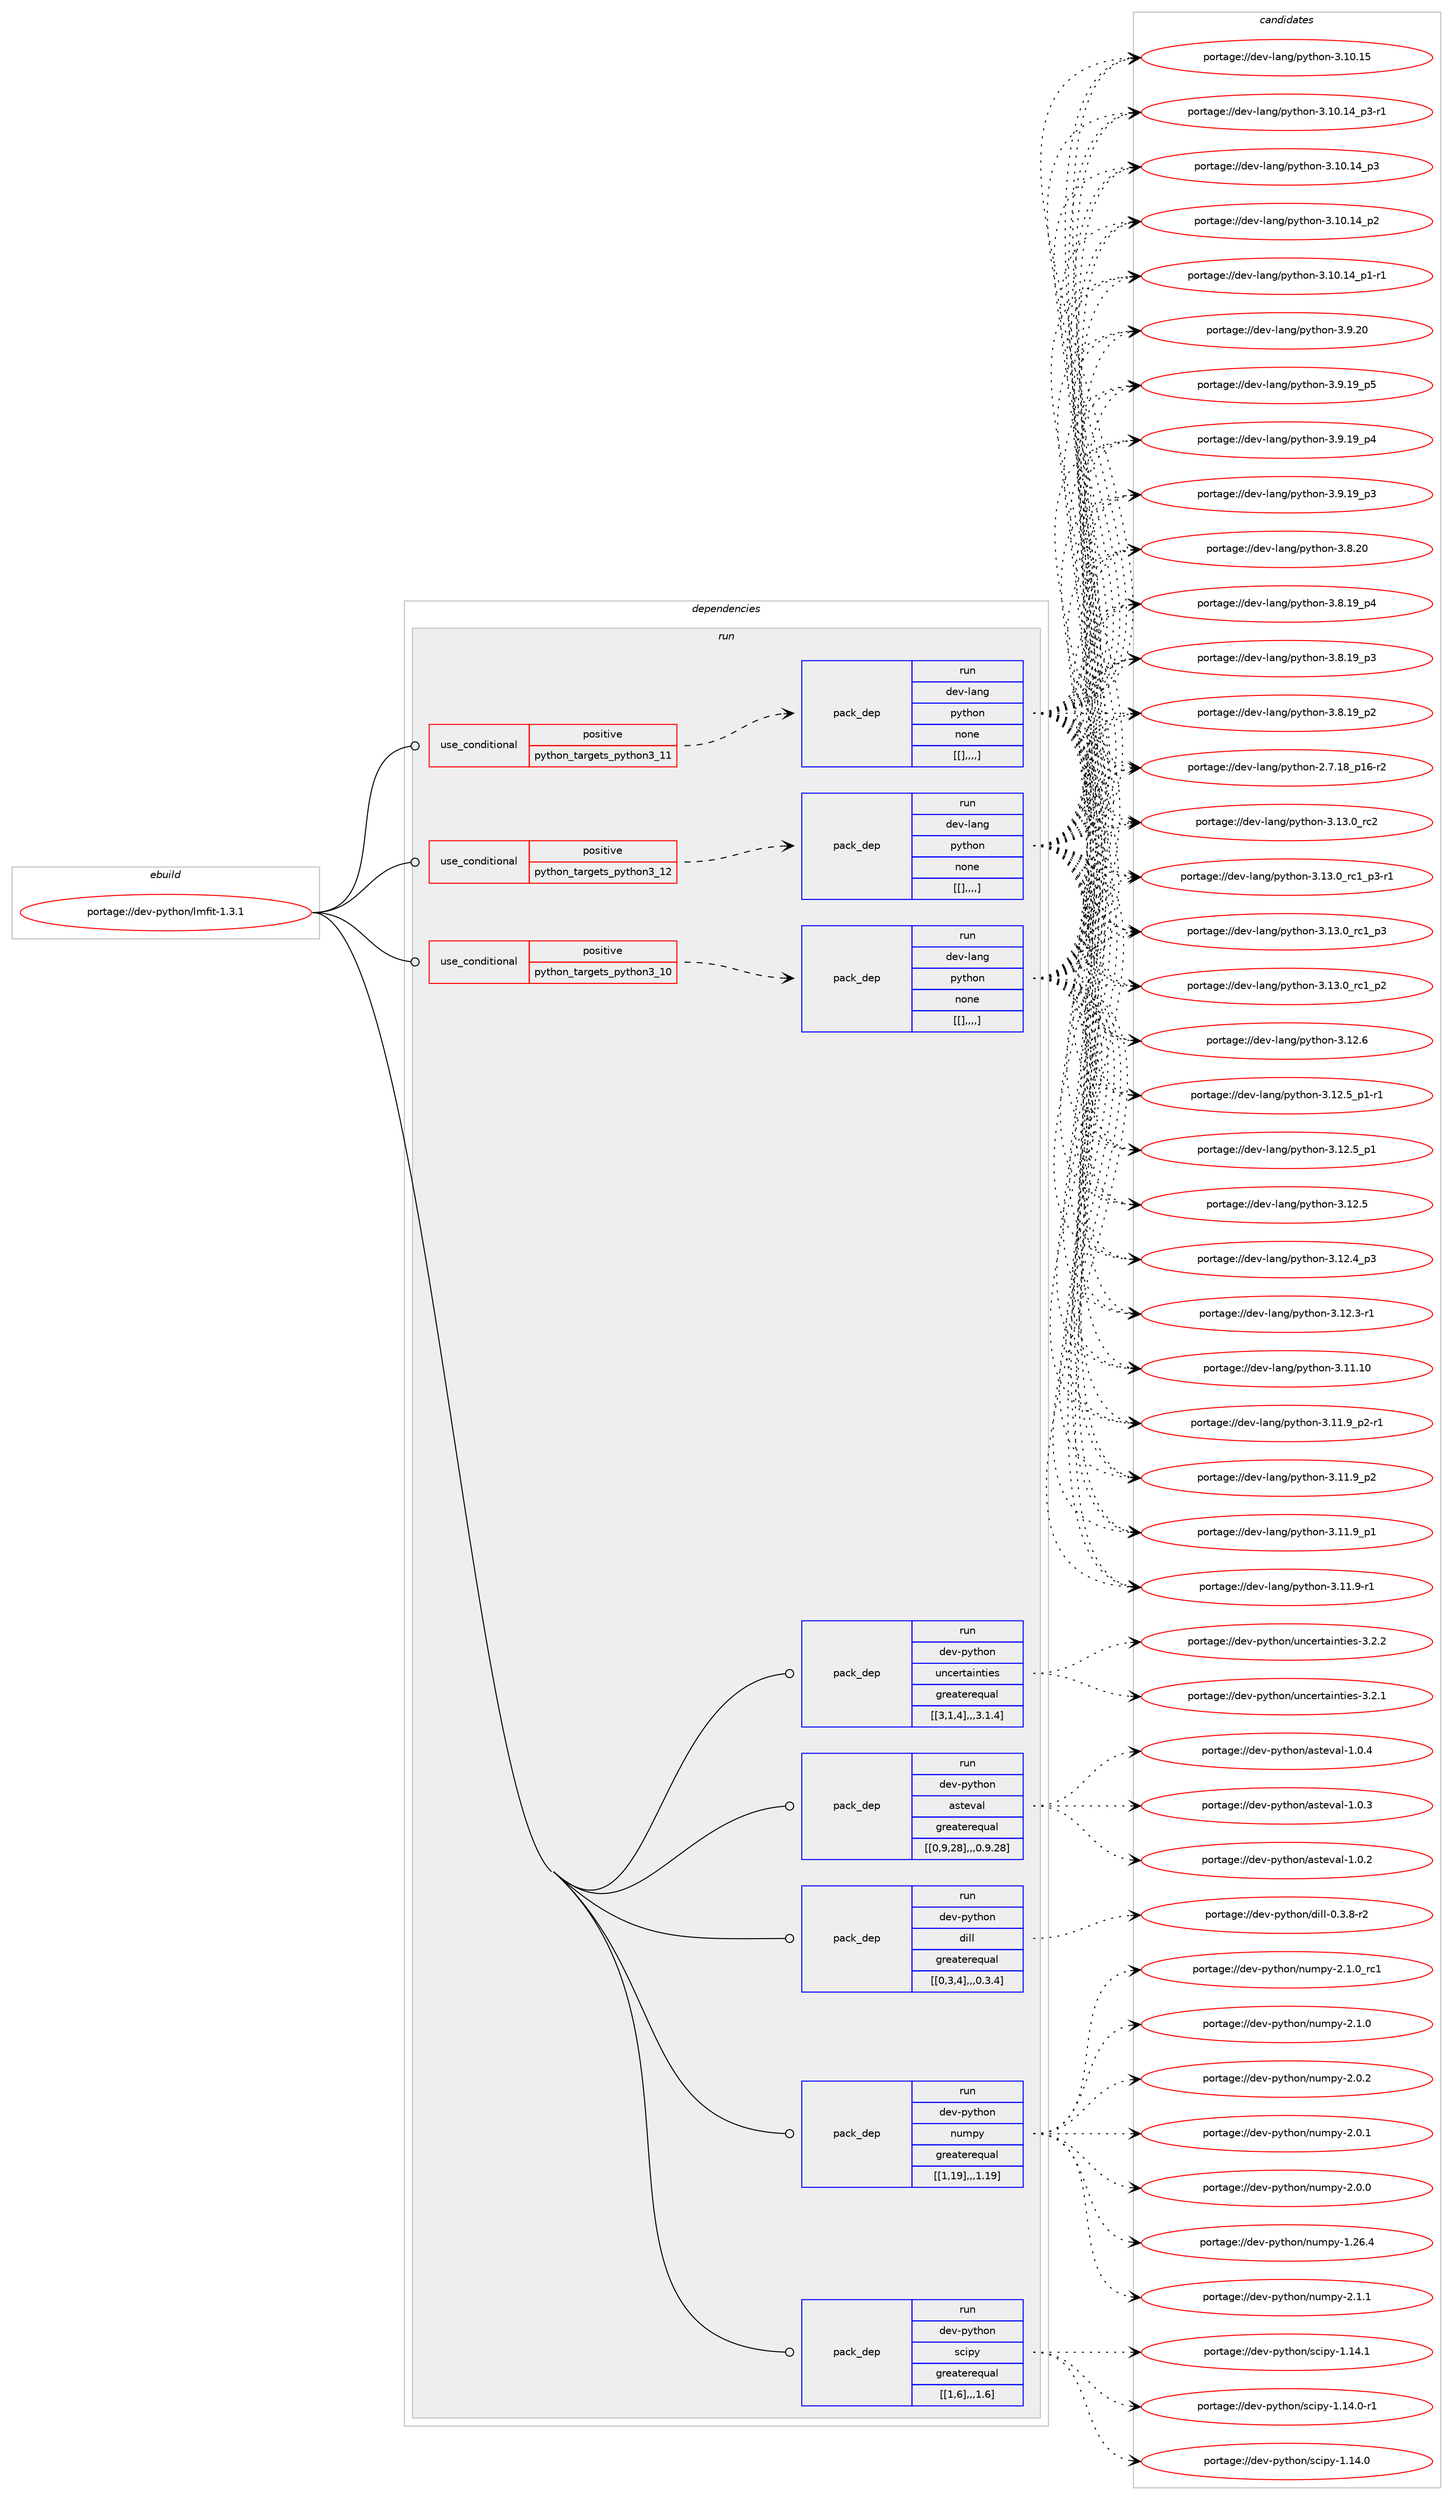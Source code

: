 digraph prolog {

# *************
# Graph options
# *************

newrank=true;
concentrate=true;
compound=true;
graph [rankdir=LR,fontname=Helvetica,fontsize=10,ranksep=1.5];#, ranksep=2.5, nodesep=0.2];
edge  [arrowhead=vee];
node  [fontname=Helvetica,fontsize=10];

# **********
# The ebuild
# **********

subgraph cluster_leftcol {
color=gray;
label=<<i>ebuild</i>>;
id [label="portage://dev-python/lmfit-1.3.1", color=red, width=4, href="../dev-python/lmfit-1.3.1.svg"];
}

# ****************
# The dependencies
# ****************

subgraph cluster_midcol {
color=gray;
label=<<i>dependencies</i>>;
subgraph cluster_compile {
fillcolor="#eeeeee";
style=filled;
label=<<i>compile</i>>;
}
subgraph cluster_compileandrun {
fillcolor="#eeeeee";
style=filled;
label=<<i>compile and run</i>>;
}
subgraph cluster_run {
fillcolor="#eeeeee";
style=filled;
label=<<i>run</i>>;
subgraph cond35067 {
dependency151348 [label=<<TABLE BORDER="0" CELLBORDER="1" CELLSPACING="0" CELLPADDING="4"><TR><TD ROWSPAN="3" CELLPADDING="10">use_conditional</TD></TR><TR><TD>positive</TD></TR><TR><TD>python_targets_python3_10</TD></TR></TABLE>>, shape=none, color=red];
subgraph pack115063 {
dependency151349 [label=<<TABLE BORDER="0" CELLBORDER="1" CELLSPACING="0" CELLPADDING="4" WIDTH="220"><TR><TD ROWSPAN="6" CELLPADDING="30">pack_dep</TD></TR><TR><TD WIDTH="110">run</TD></TR><TR><TD>dev-lang</TD></TR><TR><TD>python</TD></TR><TR><TD>none</TD></TR><TR><TD>[[],,,,]</TD></TR></TABLE>>, shape=none, color=blue];
}
dependency151348:e -> dependency151349:w [weight=20,style="dashed",arrowhead="vee"];
}
id:e -> dependency151348:w [weight=20,style="solid",arrowhead="odot"];
subgraph cond35068 {
dependency151350 [label=<<TABLE BORDER="0" CELLBORDER="1" CELLSPACING="0" CELLPADDING="4"><TR><TD ROWSPAN="3" CELLPADDING="10">use_conditional</TD></TR><TR><TD>positive</TD></TR><TR><TD>python_targets_python3_11</TD></TR></TABLE>>, shape=none, color=red];
subgraph pack115064 {
dependency151351 [label=<<TABLE BORDER="0" CELLBORDER="1" CELLSPACING="0" CELLPADDING="4" WIDTH="220"><TR><TD ROWSPAN="6" CELLPADDING="30">pack_dep</TD></TR><TR><TD WIDTH="110">run</TD></TR><TR><TD>dev-lang</TD></TR><TR><TD>python</TD></TR><TR><TD>none</TD></TR><TR><TD>[[],,,,]</TD></TR></TABLE>>, shape=none, color=blue];
}
dependency151350:e -> dependency151351:w [weight=20,style="dashed",arrowhead="vee"];
}
id:e -> dependency151350:w [weight=20,style="solid",arrowhead="odot"];
subgraph cond35069 {
dependency151352 [label=<<TABLE BORDER="0" CELLBORDER="1" CELLSPACING="0" CELLPADDING="4"><TR><TD ROWSPAN="3" CELLPADDING="10">use_conditional</TD></TR><TR><TD>positive</TD></TR><TR><TD>python_targets_python3_12</TD></TR></TABLE>>, shape=none, color=red];
subgraph pack115065 {
dependency151353 [label=<<TABLE BORDER="0" CELLBORDER="1" CELLSPACING="0" CELLPADDING="4" WIDTH="220"><TR><TD ROWSPAN="6" CELLPADDING="30">pack_dep</TD></TR><TR><TD WIDTH="110">run</TD></TR><TR><TD>dev-lang</TD></TR><TR><TD>python</TD></TR><TR><TD>none</TD></TR><TR><TD>[[],,,,]</TD></TR></TABLE>>, shape=none, color=blue];
}
dependency151352:e -> dependency151353:w [weight=20,style="dashed",arrowhead="vee"];
}
id:e -> dependency151352:w [weight=20,style="solid",arrowhead="odot"];
subgraph pack115066 {
dependency151354 [label=<<TABLE BORDER="0" CELLBORDER="1" CELLSPACING="0" CELLPADDING="4" WIDTH="220"><TR><TD ROWSPAN="6" CELLPADDING="30">pack_dep</TD></TR><TR><TD WIDTH="110">run</TD></TR><TR><TD>dev-python</TD></TR><TR><TD>asteval</TD></TR><TR><TD>greaterequal</TD></TR><TR><TD>[[0,9,28],,,0.9.28]</TD></TR></TABLE>>, shape=none, color=blue];
}
id:e -> dependency151354:w [weight=20,style="solid",arrowhead="odot"];
subgraph pack115067 {
dependency151355 [label=<<TABLE BORDER="0" CELLBORDER="1" CELLSPACING="0" CELLPADDING="4" WIDTH="220"><TR><TD ROWSPAN="6" CELLPADDING="30">pack_dep</TD></TR><TR><TD WIDTH="110">run</TD></TR><TR><TD>dev-python</TD></TR><TR><TD>dill</TD></TR><TR><TD>greaterequal</TD></TR><TR><TD>[[0,3,4],,,0.3.4]</TD></TR></TABLE>>, shape=none, color=blue];
}
id:e -> dependency151355:w [weight=20,style="solid",arrowhead="odot"];
subgraph pack115068 {
dependency151356 [label=<<TABLE BORDER="0" CELLBORDER="1" CELLSPACING="0" CELLPADDING="4" WIDTH="220"><TR><TD ROWSPAN="6" CELLPADDING="30">pack_dep</TD></TR><TR><TD WIDTH="110">run</TD></TR><TR><TD>dev-python</TD></TR><TR><TD>numpy</TD></TR><TR><TD>greaterequal</TD></TR><TR><TD>[[1,19],,,1.19]</TD></TR></TABLE>>, shape=none, color=blue];
}
id:e -> dependency151356:w [weight=20,style="solid",arrowhead="odot"];
subgraph pack115069 {
dependency151357 [label=<<TABLE BORDER="0" CELLBORDER="1" CELLSPACING="0" CELLPADDING="4" WIDTH="220"><TR><TD ROWSPAN="6" CELLPADDING="30">pack_dep</TD></TR><TR><TD WIDTH="110">run</TD></TR><TR><TD>dev-python</TD></TR><TR><TD>scipy</TD></TR><TR><TD>greaterequal</TD></TR><TR><TD>[[1,6],,,1.6]</TD></TR></TABLE>>, shape=none, color=blue];
}
id:e -> dependency151357:w [weight=20,style="solid",arrowhead="odot"];
subgraph pack115070 {
dependency151358 [label=<<TABLE BORDER="0" CELLBORDER="1" CELLSPACING="0" CELLPADDING="4" WIDTH="220"><TR><TD ROWSPAN="6" CELLPADDING="30">pack_dep</TD></TR><TR><TD WIDTH="110">run</TD></TR><TR><TD>dev-python</TD></TR><TR><TD>uncertainties</TD></TR><TR><TD>greaterequal</TD></TR><TR><TD>[[3,1,4],,,3.1.4]</TD></TR></TABLE>>, shape=none, color=blue];
}
id:e -> dependency151358:w [weight=20,style="solid",arrowhead="odot"];
}
}

# **************
# The candidates
# **************

subgraph cluster_choices {
rank=same;
color=gray;
label=<<i>candidates</i>>;

subgraph choice115063 {
color=black;
nodesep=1;
choice10010111845108971101034711212111610411111045514649514648951149950 [label="portage://dev-lang/python-3.13.0_rc2", color=red, width=4,href="../dev-lang/python-3.13.0_rc2.svg"];
choice1001011184510897110103471121211161041111104551464951464895114994995112514511449 [label="portage://dev-lang/python-3.13.0_rc1_p3-r1", color=red, width=4,href="../dev-lang/python-3.13.0_rc1_p3-r1.svg"];
choice100101118451089711010347112121116104111110455146495146489511499499511251 [label="portage://dev-lang/python-3.13.0_rc1_p3", color=red, width=4,href="../dev-lang/python-3.13.0_rc1_p3.svg"];
choice100101118451089711010347112121116104111110455146495146489511499499511250 [label="portage://dev-lang/python-3.13.0_rc1_p2", color=red, width=4,href="../dev-lang/python-3.13.0_rc1_p2.svg"];
choice10010111845108971101034711212111610411111045514649504654 [label="portage://dev-lang/python-3.12.6", color=red, width=4,href="../dev-lang/python-3.12.6.svg"];
choice1001011184510897110103471121211161041111104551464950465395112494511449 [label="portage://dev-lang/python-3.12.5_p1-r1", color=red, width=4,href="../dev-lang/python-3.12.5_p1-r1.svg"];
choice100101118451089711010347112121116104111110455146495046539511249 [label="portage://dev-lang/python-3.12.5_p1", color=red, width=4,href="../dev-lang/python-3.12.5_p1.svg"];
choice10010111845108971101034711212111610411111045514649504653 [label="portage://dev-lang/python-3.12.5", color=red, width=4,href="../dev-lang/python-3.12.5.svg"];
choice100101118451089711010347112121116104111110455146495046529511251 [label="portage://dev-lang/python-3.12.4_p3", color=red, width=4,href="../dev-lang/python-3.12.4_p3.svg"];
choice100101118451089711010347112121116104111110455146495046514511449 [label="portage://dev-lang/python-3.12.3-r1", color=red, width=4,href="../dev-lang/python-3.12.3-r1.svg"];
choice1001011184510897110103471121211161041111104551464949464948 [label="portage://dev-lang/python-3.11.10", color=red, width=4,href="../dev-lang/python-3.11.10.svg"];
choice1001011184510897110103471121211161041111104551464949465795112504511449 [label="portage://dev-lang/python-3.11.9_p2-r1", color=red, width=4,href="../dev-lang/python-3.11.9_p2-r1.svg"];
choice100101118451089711010347112121116104111110455146494946579511250 [label="portage://dev-lang/python-3.11.9_p2", color=red, width=4,href="../dev-lang/python-3.11.9_p2.svg"];
choice100101118451089711010347112121116104111110455146494946579511249 [label="portage://dev-lang/python-3.11.9_p1", color=red, width=4,href="../dev-lang/python-3.11.9_p1.svg"];
choice100101118451089711010347112121116104111110455146494946574511449 [label="portage://dev-lang/python-3.11.9-r1", color=red, width=4,href="../dev-lang/python-3.11.9-r1.svg"];
choice1001011184510897110103471121211161041111104551464948464953 [label="portage://dev-lang/python-3.10.15", color=red, width=4,href="../dev-lang/python-3.10.15.svg"];
choice100101118451089711010347112121116104111110455146494846495295112514511449 [label="portage://dev-lang/python-3.10.14_p3-r1", color=red, width=4,href="../dev-lang/python-3.10.14_p3-r1.svg"];
choice10010111845108971101034711212111610411111045514649484649529511251 [label="portage://dev-lang/python-3.10.14_p3", color=red, width=4,href="../dev-lang/python-3.10.14_p3.svg"];
choice10010111845108971101034711212111610411111045514649484649529511250 [label="portage://dev-lang/python-3.10.14_p2", color=red, width=4,href="../dev-lang/python-3.10.14_p2.svg"];
choice100101118451089711010347112121116104111110455146494846495295112494511449 [label="portage://dev-lang/python-3.10.14_p1-r1", color=red, width=4,href="../dev-lang/python-3.10.14_p1-r1.svg"];
choice10010111845108971101034711212111610411111045514657465048 [label="portage://dev-lang/python-3.9.20", color=red, width=4,href="../dev-lang/python-3.9.20.svg"];
choice100101118451089711010347112121116104111110455146574649579511253 [label="portage://dev-lang/python-3.9.19_p5", color=red, width=4,href="../dev-lang/python-3.9.19_p5.svg"];
choice100101118451089711010347112121116104111110455146574649579511252 [label="portage://dev-lang/python-3.9.19_p4", color=red, width=4,href="../dev-lang/python-3.9.19_p4.svg"];
choice100101118451089711010347112121116104111110455146574649579511251 [label="portage://dev-lang/python-3.9.19_p3", color=red, width=4,href="../dev-lang/python-3.9.19_p3.svg"];
choice10010111845108971101034711212111610411111045514656465048 [label="portage://dev-lang/python-3.8.20", color=red, width=4,href="../dev-lang/python-3.8.20.svg"];
choice100101118451089711010347112121116104111110455146564649579511252 [label="portage://dev-lang/python-3.8.19_p4", color=red, width=4,href="../dev-lang/python-3.8.19_p4.svg"];
choice100101118451089711010347112121116104111110455146564649579511251 [label="portage://dev-lang/python-3.8.19_p3", color=red, width=4,href="../dev-lang/python-3.8.19_p3.svg"];
choice100101118451089711010347112121116104111110455146564649579511250 [label="portage://dev-lang/python-3.8.19_p2", color=red, width=4,href="../dev-lang/python-3.8.19_p2.svg"];
choice100101118451089711010347112121116104111110455046554649569511249544511450 [label="portage://dev-lang/python-2.7.18_p16-r2", color=red, width=4,href="../dev-lang/python-2.7.18_p16-r2.svg"];
dependency151349:e -> choice10010111845108971101034711212111610411111045514649514648951149950:w [style=dotted,weight="100"];
dependency151349:e -> choice1001011184510897110103471121211161041111104551464951464895114994995112514511449:w [style=dotted,weight="100"];
dependency151349:e -> choice100101118451089711010347112121116104111110455146495146489511499499511251:w [style=dotted,weight="100"];
dependency151349:e -> choice100101118451089711010347112121116104111110455146495146489511499499511250:w [style=dotted,weight="100"];
dependency151349:e -> choice10010111845108971101034711212111610411111045514649504654:w [style=dotted,weight="100"];
dependency151349:e -> choice1001011184510897110103471121211161041111104551464950465395112494511449:w [style=dotted,weight="100"];
dependency151349:e -> choice100101118451089711010347112121116104111110455146495046539511249:w [style=dotted,weight="100"];
dependency151349:e -> choice10010111845108971101034711212111610411111045514649504653:w [style=dotted,weight="100"];
dependency151349:e -> choice100101118451089711010347112121116104111110455146495046529511251:w [style=dotted,weight="100"];
dependency151349:e -> choice100101118451089711010347112121116104111110455146495046514511449:w [style=dotted,weight="100"];
dependency151349:e -> choice1001011184510897110103471121211161041111104551464949464948:w [style=dotted,weight="100"];
dependency151349:e -> choice1001011184510897110103471121211161041111104551464949465795112504511449:w [style=dotted,weight="100"];
dependency151349:e -> choice100101118451089711010347112121116104111110455146494946579511250:w [style=dotted,weight="100"];
dependency151349:e -> choice100101118451089711010347112121116104111110455146494946579511249:w [style=dotted,weight="100"];
dependency151349:e -> choice100101118451089711010347112121116104111110455146494946574511449:w [style=dotted,weight="100"];
dependency151349:e -> choice1001011184510897110103471121211161041111104551464948464953:w [style=dotted,weight="100"];
dependency151349:e -> choice100101118451089711010347112121116104111110455146494846495295112514511449:w [style=dotted,weight="100"];
dependency151349:e -> choice10010111845108971101034711212111610411111045514649484649529511251:w [style=dotted,weight="100"];
dependency151349:e -> choice10010111845108971101034711212111610411111045514649484649529511250:w [style=dotted,weight="100"];
dependency151349:e -> choice100101118451089711010347112121116104111110455146494846495295112494511449:w [style=dotted,weight="100"];
dependency151349:e -> choice10010111845108971101034711212111610411111045514657465048:w [style=dotted,weight="100"];
dependency151349:e -> choice100101118451089711010347112121116104111110455146574649579511253:w [style=dotted,weight="100"];
dependency151349:e -> choice100101118451089711010347112121116104111110455146574649579511252:w [style=dotted,weight="100"];
dependency151349:e -> choice100101118451089711010347112121116104111110455146574649579511251:w [style=dotted,weight="100"];
dependency151349:e -> choice10010111845108971101034711212111610411111045514656465048:w [style=dotted,weight="100"];
dependency151349:e -> choice100101118451089711010347112121116104111110455146564649579511252:w [style=dotted,weight="100"];
dependency151349:e -> choice100101118451089711010347112121116104111110455146564649579511251:w [style=dotted,weight="100"];
dependency151349:e -> choice100101118451089711010347112121116104111110455146564649579511250:w [style=dotted,weight="100"];
dependency151349:e -> choice100101118451089711010347112121116104111110455046554649569511249544511450:w [style=dotted,weight="100"];
}
subgraph choice115064 {
color=black;
nodesep=1;
choice10010111845108971101034711212111610411111045514649514648951149950 [label="portage://dev-lang/python-3.13.0_rc2", color=red, width=4,href="../dev-lang/python-3.13.0_rc2.svg"];
choice1001011184510897110103471121211161041111104551464951464895114994995112514511449 [label="portage://dev-lang/python-3.13.0_rc1_p3-r1", color=red, width=4,href="../dev-lang/python-3.13.0_rc1_p3-r1.svg"];
choice100101118451089711010347112121116104111110455146495146489511499499511251 [label="portage://dev-lang/python-3.13.0_rc1_p3", color=red, width=4,href="../dev-lang/python-3.13.0_rc1_p3.svg"];
choice100101118451089711010347112121116104111110455146495146489511499499511250 [label="portage://dev-lang/python-3.13.0_rc1_p2", color=red, width=4,href="../dev-lang/python-3.13.0_rc1_p2.svg"];
choice10010111845108971101034711212111610411111045514649504654 [label="portage://dev-lang/python-3.12.6", color=red, width=4,href="../dev-lang/python-3.12.6.svg"];
choice1001011184510897110103471121211161041111104551464950465395112494511449 [label="portage://dev-lang/python-3.12.5_p1-r1", color=red, width=4,href="../dev-lang/python-3.12.5_p1-r1.svg"];
choice100101118451089711010347112121116104111110455146495046539511249 [label="portage://dev-lang/python-3.12.5_p1", color=red, width=4,href="../dev-lang/python-3.12.5_p1.svg"];
choice10010111845108971101034711212111610411111045514649504653 [label="portage://dev-lang/python-3.12.5", color=red, width=4,href="../dev-lang/python-3.12.5.svg"];
choice100101118451089711010347112121116104111110455146495046529511251 [label="portage://dev-lang/python-3.12.4_p3", color=red, width=4,href="../dev-lang/python-3.12.4_p3.svg"];
choice100101118451089711010347112121116104111110455146495046514511449 [label="portage://dev-lang/python-3.12.3-r1", color=red, width=4,href="../dev-lang/python-3.12.3-r1.svg"];
choice1001011184510897110103471121211161041111104551464949464948 [label="portage://dev-lang/python-3.11.10", color=red, width=4,href="../dev-lang/python-3.11.10.svg"];
choice1001011184510897110103471121211161041111104551464949465795112504511449 [label="portage://dev-lang/python-3.11.9_p2-r1", color=red, width=4,href="../dev-lang/python-3.11.9_p2-r1.svg"];
choice100101118451089711010347112121116104111110455146494946579511250 [label="portage://dev-lang/python-3.11.9_p2", color=red, width=4,href="../dev-lang/python-3.11.9_p2.svg"];
choice100101118451089711010347112121116104111110455146494946579511249 [label="portage://dev-lang/python-3.11.9_p1", color=red, width=4,href="../dev-lang/python-3.11.9_p1.svg"];
choice100101118451089711010347112121116104111110455146494946574511449 [label="portage://dev-lang/python-3.11.9-r1", color=red, width=4,href="../dev-lang/python-3.11.9-r1.svg"];
choice1001011184510897110103471121211161041111104551464948464953 [label="portage://dev-lang/python-3.10.15", color=red, width=4,href="../dev-lang/python-3.10.15.svg"];
choice100101118451089711010347112121116104111110455146494846495295112514511449 [label="portage://dev-lang/python-3.10.14_p3-r1", color=red, width=4,href="../dev-lang/python-3.10.14_p3-r1.svg"];
choice10010111845108971101034711212111610411111045514649484649529511251 [label="portage://dev-lang/python-3.10.14_p3", color=red, width=4,href="../dev-lang/python-3.10.14_p3.svg"];
choice10010111845108971101034711212111610411111045514649484649529511250 [label="portage://dev-lang/python-3.10.14_p2", color=red, width=4,href="../dev-lang/python-3.10.14_p2.svg"];
choice100101118451089711010347112121116104111110455146494846495295112494511449 [label="portage://dev-lang/python-3.10.14_p1-r1", color=red, width=4,href="../dev-lang/python-3.10.14_p1-r1.svg"];
choice10010111845108971101034711212111610411111045514657465048 [label="portage://dev-lang/python-3.9.20", color=red, width=4,href="../dev-lang/python-3.9.20.svg"];
choice100101118451089711010347112121116104111110455146574649579511253 [label="portage://dev-lang/python-3.9.19_p5", color=red, width=4,href="../dev-lang/python-3.9.19_p5.svg"];
choice100101118451089711010347112121116104111110455146574649579511252 [label="portage://dev-lang/python-3.9.19_p4", color=red, width=4,href="../dev-lang/python-3.9.19_p4.svg"];
choice100101118451089711010347112121116104111110455146574649579511251 [label="portage://dev-lang/python-3.9.19_p3", color=red, width=4,href="../dev-lang/python-3.9.19_p3.svg"];
choice10010111845108971101034711212111610411111045514656465048 [label="portage://dev-lang/python-3.8.20", color=red, width=4,href="../dev-lang/python-3.8.20.svg"];
choice100101118451089711010347112121116104111110455146564649579511252 [label="portage://dev-lang/python-3.8.19_p4", color=red, width=4,href="../dev-lang/python-3.8.19_p4.svg"];
choice100101118451089711010347112121116104111110455146564649579511251 [label="portage://dev-lang/python-3.8.19_p3", color=red, width=4,href="../dev-lang/python-3.8.19_p3.svg"];
choice100101118451089711010347112121116104111110455146564649579511250 [label="portage://dev-lang/python-3.8.19_p2", color=red, width=4,href="../dev-lang/python-3.8.19_p2.svg"];
choice100101118451089711010347112121116104111110455046554649569511249544511450 [label="portage://dev-lang/python-2.7.18_p16-r2", color=red, width=4,href="../dev-lang/python-2.7.18_p16-r2.svg"];
dependency151351:e -> choice10010111845108971101034711212111610411111045514649514648951149950:w [style=dotted,weight="100"];
dependency151351:e -> choice1001011184510897110103471121211161041111104551464951464895114994995112514511449:w [style=dotted,weight="100"];
dependency151351:e -> choice100101118451089711010347112121116104111110455146495146489511499499511251:w [style=dotted,weight="100"];
dependency151351:e -> choice100101118451089711010347112121116104111110455146495146489511499499511250:w [style=dotted,weight="100"];
dependency151351:e -> choice10010111845108971101034711212111610411111045514649504654:w [style=dotted,weight="100"];
dependency151351:e -> choice1001011184510897110103471121211161041111104551464950465395112494511449:w [style=dotted,weight="100"];
dependency151351:e -> choice100101118451089711010347112121116104111110455146495046539511249:w [style=dotted,weight="100"];
dependency151351:e -> choice10010111845108971101034711212111610411111045514649504653:w [style=dotted,weight="100"];
dependency151351:e -> choice100101118451089711010347112121116104111110455146495046529511251:w [style=dotted,weight="100"];
dependency151351:e -> choice100101118451089711010347112121116104111110455146495046514511449:w [style=dotted,weight="100"];
dependency151351:e -> choice1001011184510897110103471121211161041111104551464949464948:w [style=dotted,weight="100"];
dependency151351:e -> choice1001011184510897110103471121211161041111104551464949465795112504511449:w [style=dotted,weight="100"];
dependency151351:e -> choice100101118451089711010347112121116104111110455146494946579511250:w [style=dotted,weight="100"];
dependency151351:e -> choice100101118451089711010347112121116104111110455146494946579511249:w [style=dotted,weight="100"];
dependency151351:e -> choice100101118451089711010347112121116104111110455146494946574511449:w [style=dotted,weight="100"];
dependency151351:e -> choice1001011184510897110103471121211161041111104551464948464953:w [style=dotted,weight="100"];
dependency151351:e -> choice100101118451089711010347112121116104111110455146494846495295112514511449:w [style=dotted,weight="100"];
dependency151351:e -> choice10010111845108971101034711212111610411111045514649484649529511251:w [style=dotted,weight="100"];
dependency151351:e -> choice10010111845108971101034711212111610411111045514649484649529511250:w [style=dotted,weight="100"];
dependency151351:e -> choice100101118451089711010347112121116104111110455146494846495295112494511449:w [style=dotted,weight="100"];
dependency151351:e -> choice10010111845108971101034711212111610411111045514657465048:w [style=dotted,weight="100"];
dependency151351:e -> choice100101118451089711010347112121116104111110455146574649579511253:w [style=dotted,weight="100"];
dependency151351:e -> choice100101118451089711010347112121116104111110455146574649579511252:w [style=dotted,weight="100"];
dependency151351:e -> choice100101118451089711010347112121116104111110455146574649579511251:w [style=dotted,weight="100"];
dependency151351:e -> choice10010111845108971101034711212111610411111045514656465048:w [style=dotted,weight="100"];
dependency151351:e -> choice100101118451089711010347112121116104111110455146564649579511252:w [style=dotted,weight="100"];
dependency151351:e -> choice100101118451089711010347112121116104111110455146564649579511251:w [style=dotted,weight="100"];
dependency151351:e -> choice100101118451089711010347112121116104111110455146564649579511250:w [style=dotted,weight="100"];
dependency151351:e -> choice100101118451089711010347112121116104111110455046554649569511249544511450:w [style=dotted,weight="100"];
}
subgraph choice115065 {
color=black;
nodesep=1;
choice10010111845108971101034711212111610411111045514649514648951149950 [label="portage://dev-lang/python-3.13.0_rc2", color=red, width=4,href="../dev-lang/python-3.13.0_rc2.svg"];
choice1001011184510897110103471121211161041111104551464951464895114994995112514511449 [label="portage://dev-lang/python-3.13.0_rc1_p3-r1", color=red, width=4,href="../dev-lang/python-3.13.0_rc1_p3-r1.svg"];
choice100101118451089711010347112121116104111110455146495146489511499499511251 [label="portage://dev-lang/python-3.13.0_rc1_p3", color=red, width=4,href="../dev-lang/python-3.13.0_rc1_p3.svg"];
choice100101118451089711010347112121116104111110455146495146489511499499511250 [label="portage://dev-lang/python-3.13.0_rc1_p2", color=red, width=4,href="../dev-lang/python-3.13.0_rc1_p2.svg"];
choice10010111845108971101034711212111610411111045514649504654 [label="portage://dev-lang/python-3.12.6", color=red, width=4,href="../dev-lang/python-3.12.6.svg"];
choice1001011184510897110103471121211161041111104551464950465395112494511449 [label="portage://dev-lang/python-3.12.5_p1-r1", color=red, width=4,href="../dev-lang/python-3.12.5_p1-r1.svg"];
choice100101118451089711010347112121116104111110455146495046539511249 [label="portage://dev-lang/python-3.12.5_p1", color=red, width=4,href="../dev-lang/python-3.12.5_p1.svg"];
choice10010111845108971101034711212111610411111045514649504653 [label="portage://dev-lang/python-3.12.5", color=red, width=4,href="../dev-lang/python-3.12.5.svg"];
choice100101118451089711010347112121116104111110455146495046529511251 [label="portage://dev-lang/python-3.12.4_p3", color=red, width=4,href="../dev-lang/python-3.12.4_p3.svg"];
choice100101118451089711010347112121116104111110455146495046514511449 [label="portage://dev-lang/python-3.12.3-r1", color=red, width=4,href="../dev-lang/python-3.12.3-r1.svg"];
choice1001011184510897110103471121211161041111104551464949464948 [label="portage://dev-lang/python-3.11.10", color=red, width=4,href="../dev-lang/python-3.11.10.svg"];
choice1001011184510897110103471121211161041111104551464949465795112504511449 [label="portage://dev-lang/python-3.11.9_p2-r1", color=red, width=4,href="../dev-lang/python-3.11.9_p2-r1.svg"];
choice100101118451089711010347112121116104111110455146494946579511250 [label="portage://dev-lang/python-3.11.9_p2", color=red, width=4,href="../dev-lang/python-3.11.9_p2.svg"];
choice100101118451089711010347112121116104111110455146494946579511249 [label="portage://dev-lang/python-3.11.9_p1", color=red, width=4,href="../dev-lang/python-3.11.9_p1.svg"];
choice100101118451089711010347112121116104111110455146494946574511449 [label="portage://dev-lang/python-3.11.9-r1", color=red, width=4,href="../dev-lang/python-3.11.9-r1.svg"];
choice1001011184510897110103471121211161041111104551464948464953 [label="portage://dev-lang/python-3.10.15", color=red, width=4,href="../dev-lang/python-3.10.15.svg"];
choice100101118451089711010347112121116104111110455146494846495295112514511449 [label="portage://dev-lang/python-3.10.14_p3-r1", color=red, width=4,href="../dev-lang/python-3.10.14_p3-r1.svg"];
choice10010111845108971101034711212111610411111045514649484649529511251 [label="portage://dev-lang/python-3.10.14_p3", color=red, width=4,href="../dev-lang/python-3.10.14_p3.svg"];
choice10010111845108971101034711212111610411111045514649484649529511250 [label="portage://dev-lang/python-3.10.14_p2", color=red, width=4,href="../dev-lang/python-3.10.14_p2.svg"];
choice100101118451089711010347112121116104111110455146494846495295112494511449 [label="portage://dev-lang/python-3.10.14_p1-r1", color=red, width=4,href="../dev-lang/python-3.10.14_p1-r1.svg"];
choice10010111845108971101034711212111610411111045514657465048 [label="portage://dev-lang/python-3.9.20", color=red, width=4,href="../dev-lang/python-3.9.20.svg"];
choice100101118451089711010347112121116104111110455146574649579511253 [label="portage://dev-lang/python-3.9.19_p5", color=red, width=4,href="../dev-lang/python-3.9.19_p5.svg"];
choice100101118451089711010347112121116104111110455146574649579511252 [label="portage://dev-lang/python-3.9.19_p4", color=red, width=4,href="../dev-lang/python-3.9.19_p4.svg"];
choice100101118451089711010347112121116104111110455146574649579511251 [label="portage://dev-lang/python-3.9.19_p3", color=red, width=4,href="../dev-lang/python-3.9.19_p3.svg"];
choice10010111845108971101034711212111610411111045514656465048 [label="portage://dev-lang/python-3.8.20", color=red, width=4,href="../dev-lang/python-3.8.20.svg"];
choice100101118451089711010347112121116104111110455146564649579511252 [label="portage://dev-lang/python-3.8.19_p4", color=red, width=4,href="../dev-lang/python-3.8.19_p4.svg"];
choice100101118451089711010347112121116104111110455146564649579511251 [label="portage://dev-lang/python-3.8.19_p3", color=red, width=4,href="../dev-lang/python-3.8.19_p3.svg"];
choice100101118451089711010347112121116104111110455146564649579511250 [label="portage://dev-lang/python-3.8.19_p2", color=red, width=4,href="../dev-lang/python-3.8.19_p2.svg"];
choice100101118451089711010347112121116104111110455046554649569511249544511450 [label="portage://dev-lang/python-2.7.18_p16-r2", color=red, width=4,href="../dev-lang/python-2.7.18_p16-r2.svg"];
dependency151353:e -> choice10010111845108971101034711212111610411111045514649514648951149950:w [style=dotted,weight="100"];
dependency151353:e -> choice1001011184510897110103471121211161041111104551464951464895114994995112514511449:w [style=dotted,weight="100"];
dependency151353:e -> choice100101118451089711010347112121116104111110455146495146489511499499511251:w [style=dotted,weight="100"];
dependency151353:e -> choice100101118451089711010347112121116104111110455146495146489511499499511250:w [style=dotted,weight="100"];
dependency151353:e -> choice10010111845108971101034711212111610411111045514649504654:w [style=dotted,weight="100"];
dependency151353:e -> choice1001011184510897110103471121211161041111104551464950465395112494511449:w [style=dotted,weight="100"];
dependency151353:e -> choice100101118451089711010347112121116104111110455146495046539511249:w [style=dotted,weight="100"];
dependency151353:e -> choice10010111845108971101034711212111610411111045514649504653:w [style=dotted,weight="100"];
dependency151353:e -> choice100101118451089711010347112121116104111110455146495046529511251:w [style=dotted,weight="100"];
dependency151353:e -> choice100101118451089711010347112121116104111110455146495046514511449:w [style=dotted,weight="100"];
dependency151353:e -> choice1001011184510897110103471121211161041111104551464949464948:w [style=dotted,weight="100"];
dependency151353:e -> choice1001011184510897110103471121211161041111104551464949465795112504511449:w [style=dotted,weight="100"];
dependency151353:e -> choice100101118451089711010347112121116104111110455146494946579511250:w [style=dotted,weight="100"];
dependency151353:e -> choice100101118451089711010347112121116104111110455146494946579511249:w [style=dotted,weight="100"];
dependency151353:e -> choice100101118451089711010347112121116104111110455146494946574511449:w [style=dotted,weight="100"];
dependency151353:e -> choice1001011184510897110103471121211161041111104551464948464953:w [style=dotted,weight="100"];
dependency151353:e -> choice100101118451089711010347112121116104111110455146494846495295112514511449:w [style=dotted,weight="100"];
dependency151353:e -> choice10010111845108971101034711212111610411111045514649484649529511251:w [style=dotted,weight="100"];
dependency151353:e -> choice10010111845108971101034711212111610411111045514649484649529511250:w [style=dotted,weight="100"];
dependency151353:e -> choice100101118451089711010347112121116104111110455146494846495295112494511449:w [style=dotted,weight="100"];
dependency151353:e -> choice10010111845108971101034711212111610411111045514657465048:w [style=dotted,weight="100"];
dependency151353:e -> choice100101118451089711010347112121116104111110455146574649579511253:w [style=dotted,weight="100"];
dependency151353:e -> choice100101118451089711010347112121116104111110455146574649579511252:w [style=dotted,weight="100"];
dependency151353:e -> choice100101118451089711010347112121116104111110455146574649579511251:w [style=dotted,weight="100"];
dependency151353:e -> choice10010111845108971101034711212111610411111045514656465048:w [style=dotted,weight="100"];
dependency151353:e -> choice100101118451089711010347112121116104111110455146564649579511252:w [style=dotted,weight="100"];
dependency151353:e -> choice100101118451089711010347112121116104111110455146564649579511251:w [style=dotted,weight="100"];
dependency151353:e -> choice100101118451089711010347112121116104111110455146564649579511250:w [style=dotted,weight="100"];
dependency151353:e -> choice100101118451089711010347112121116104111110455046554649569511249544511450:w [style=dotted,weight="100"];
}
subgraph choice115066 {
color=black;
nodesep=1;
choice10010111845112121116104111110479711511610111897108454946484652 [label="portage://dev-python/asteval-1.0.4", color=red, width=4,href="../dev-python/asteval-1.0.4.svg"];
choice10010111845112121116104111110479711511610111897108454946484651 [label="portage://dev-python/asteval-1.0.3", color=red, width=4,href="../dev-python/asteval-1.0.3.svg"];
choice10010111845112121116104111110479711511610111897108454946484650 [label="portage://dev-python/asteval-1.0.2", color=red, width=4,href="../dev-python/asteval-1.0.2.svg"];
dependency151354:e -> choice10010111845112121116104111110479711511610111897108454946484652:w [style=dotted,weight="100"];
dependency151354:e -> choice10010111845112121116104111110479711511610111897108454946484651:w [style=dotted,weight="100"];
dependency151354:e -> choice10010111845112121116104111110479711511610111897108454946484650:w [style=dotted,weight="100"];
}
subgraph choice115067 {
color=black;
nodesep=1;
choice10010111845112121116104111110471001051081084548465146564511450 [label="portage://dev-python/dill-0.3.8-r2", color=red, width=4,href="../dev-python/dill-0.3.8-r2.svg"];
dependency151355:e -> choice10010111845112121116104111110471001051081084548465146564511450:w [style=dotted,weight="100"];
}
subgraph choice115068 {
color=black;
nodesep=1;
choice1001011184511212111610411111047110117109112121455046494649 [label="portage://dev-python/numpy-2.1.1", color=red, width=4,href="../dev-python/numpy-2.1.1.svg"];
choice1001011184511212111610411111047110117109112121455046494648951149949 [label="portage://dev-python/numpy-2.1.0_rc1", color=red, width=4,href="../dev-python/numpy-2.1.0_rc1.svg"];
choice1001011184511212111610411111047110117109112121455046494648 [label="portage://dev-python/numpy-2.1.0", color=red, width=4,href="../dev-python/numpy-2.1.0.svg"];
choice1001011184511212111610411111047110117109112121455046484650 [label="portage://dev-python/numpy-2.0.2", color=red, width=4,href="../dev-python/numpy-2.0.2.svg"];
choice1001011184511212111610411111047110117109112121455046484649 [label="portage://dev-python/numpy-2.0.1", color=red, width=4,href="../dev-python/numpy-2.0.1.svg"];
choice1001011184511212111610411111047110117109112121455046484648 [label="portage://dev-python/numpy-2.0.0", color=red, width=4,href="../dev-python/numpy-2.0.0.svg"];
choice100101118451121211161041111104711011710911212145494650544652 [label="portage://dev-python/numpy-1.26.4", color=red, width=4,href="../dev-python/numpy-1.26.4.svg"];
dependency151356:e -> choice1001011184511212111610411111047110117109112121455046494649:w [style=dotted,weight="100"];
dependency151356:e -> choice1001011184511212111610411111047110117109112121455046494648951149949:w [style=dotted,weight="100"];
dependency151356:e -> choice1001011184511212111610411111047110117109112121455046494648:w [style=dotted,weight="100"];
dependency151356:e -> choice1001011184511212111610411111047110117109112121455046484650:w [style=dotted,weight="100"];
dependency151356:e -> choice1001011184511212111610411111047110117109112121455046484649:w [style=dotted,weight="100"];
dependency151356:e -> choice1001011184511212111610411111047110117109112121455046484648:w [style=dotted,weight="100"];
dependency151356:e -> choice100101118451121211161041111104711011710911212145494650544652:w [style=dotted,weight="100"];
}
subgraph choice115069 {
color=black;
nodesep=1;
choice10010111845112121116104111110471159910511212145494649524649 [label="portage://dev-python/scipy-1.14.1", color=red, width=4,href="../dev-python/scipy-1.14.1.svg"];
choice100101118451121211161041111104711599105112121454946495246484511449 [label="portage://dev-python/scipy-1.14.0-r1", color=red, width=4,href="../dev-python/scipy-1.14.0-r1.svg"];
choice10010111845112121116104111110471159910511212145494649524648 [label="portage://dev-python/scipy-1.14.0", color=red, width=4,href="../dev-python/scipy-1.14.0.svg"];
dependency151357:e -> choice10010111845112121116104111110471159910511212145494649524649:w [style=dotted,weight="100"];
dependency151357:e -> choice100101118451121211161041111104711599105112121454946495246484511449:w [style=dotted,weight="100"];
dependency151357:e -> choice10010111845112121116104111110471159910511212145494649524648:w [style=dotted,weight="100"];
}
subgraph choice115070 {
color=black;
nodesep=1;
choice10010111845112121116104111110471171109910111411697105110116105101115455146504650 [label="portage://dev-python/uncertainties-3.2.2", color=red, width=4,href="../dev-python/uncertainties-3.2.2.svg"];
choice10010111845112121116104111110471171109910111411697105110116105101115455146504649 [label="portage://dev-python/uncertainties-3.2.1", color=red, width=4,href="../dev-python/uncertainties-3.2.1.svg"];
dependency151358:e -> choice10010111845112121116104111110471171109910111411697105110116105101115455146504650:w [style=dotted,weight="100"];
dependency151358:e -> choice10010111845112121116104111110471171109910111411697105110116105101115455146504649:w [style=dotted,weight="100"];
}
}

}
